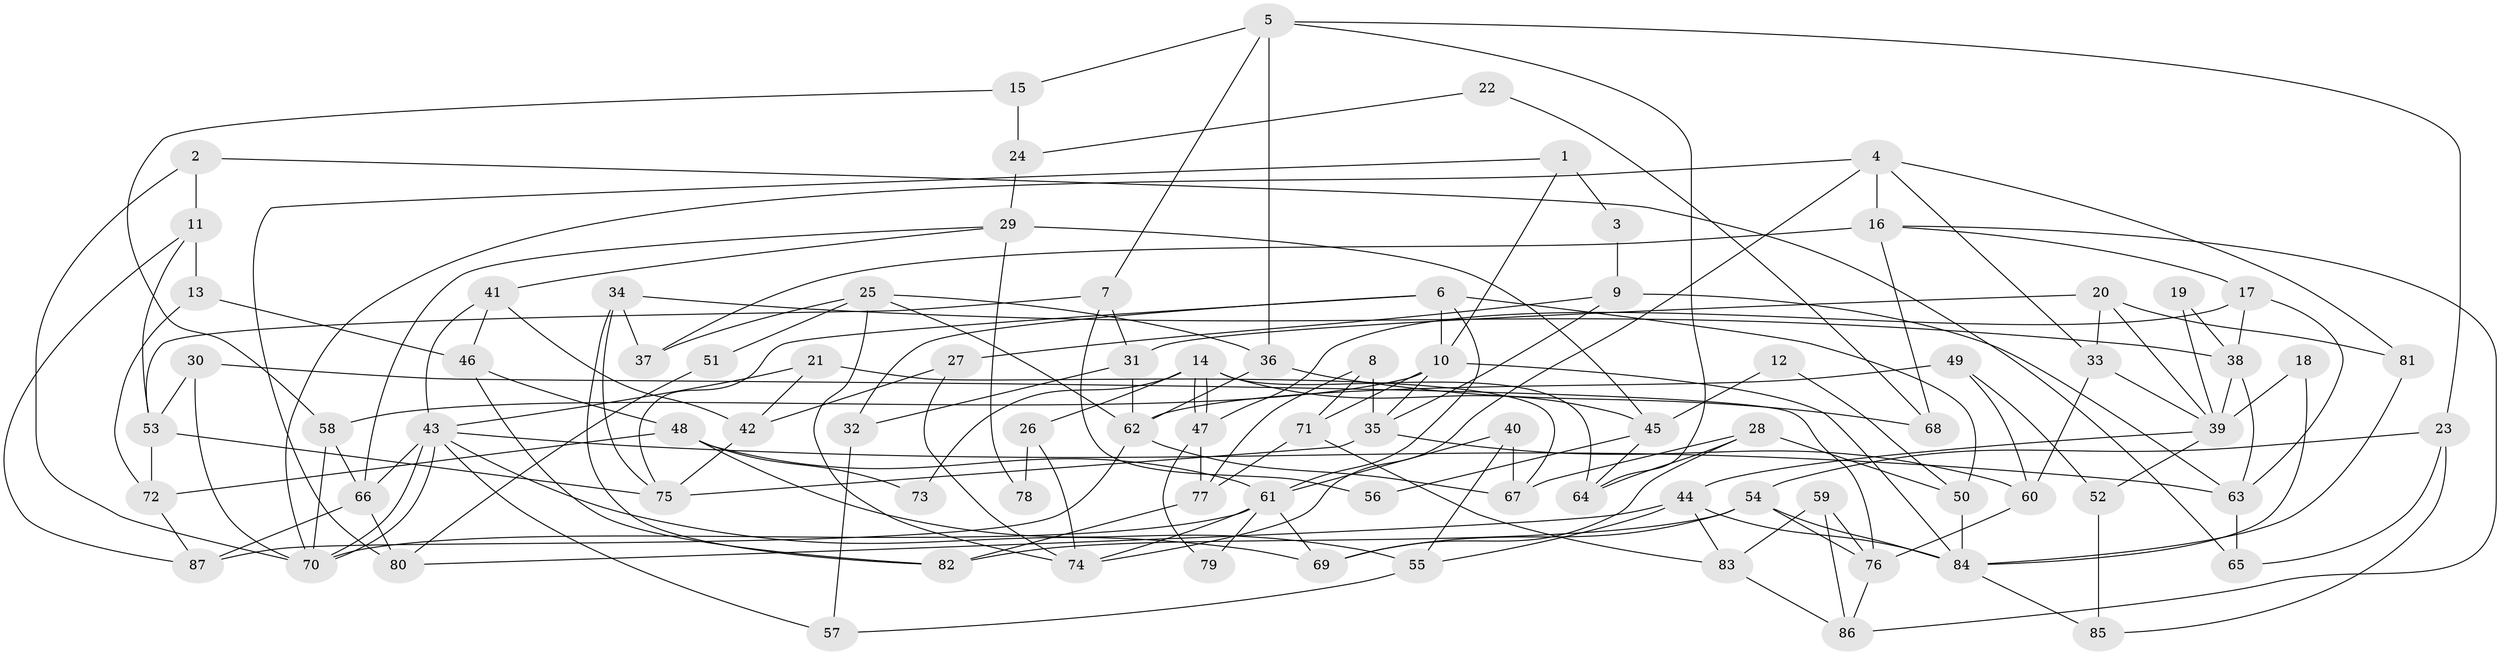 // Generated by graph-tools (version 1.1) at 2025/01/03/09/25 03:01:58]
// undirected, 87 vertices, 174 edges
graph export_dot {
graph [start="1"]
  node [color=gray90,style=filled];
  1;
  2;
  3;
  4;
  5;
  6;
  7;
  8;
  9;
  10;
  11;
  12;
  13;
  14;
  15;
  16;
  17;
  18;
  19;
  20;
  21;
  22;
  23;
  24;
  25;
  26;
  27;
  28;
  29;
  30;
  31;
  32;
  33;
  34;
  35;
  36;
  37;
  38;
  39;
  40;
  41;
  42;
  43;
  44;
  45;
  46;
  47;
  48;
  49;
  50;
  51;
  52;
  53;
  54;
  55;
  56;
  57;
  58;
  59;
  60;
  61;
  62;
  63;
  64;
  65;
  66;
  67;
  68;
  69;
  70;
  71;
  72;
  73;
  74;
  75;
  76;
  77;
  78;
  79;
  80;
  81;
  82;
  83;
  84;
  85;
  86;
  87;
  1 -- 80;
  1 -- 10;
  1 -- 3;
  2 -- 65;
  2 -- 70;
  2 -- 11;
  3 -- 9;
  4 -- 16;
  4 -- 70;
  4 -- 33;
  4 -- 74;
  4 -- 81;
  5 -- 23;
  5 -- 7;
  5 -- 15;
  5 -- 36;
  5 -- 64;
  6 -- 50;
  6 -- 10;
  6 -- 32;
  6 -- 61;
  6 -- 75;
  7 -- 53;
  7 -- 31;
  7 -- 56;
  8 -- 71;
  8 -- 35;
  8 -- 77;
  9 -- 27;
  9 -- 35;
  9 -- 63;
  10 -- 35;
  10 -- 84;
  10 -- 58;
  10 -- 71;
  11 -- 13;
  11 -- 53;
  11 -- 87;
  12 -- 45;
  12 -- 50;
  13 -- 46;
  13 -- 72;
  14 -- 47;
  14 -- 47;
  14 -- 64;
  14 -- 26;
  14 -- 45;
  14 -- 73;
  15 -- 58;
  15 -- 24;
  16 -- 37;
  16 -- 17;
  16 -- 68;
  16 -- 86;
  17 -- 63;
  17 -- 47;
  17 -- 38;
  18 -- 39;
  18 -- 84;
  19 -- 39;
  19 -- 38;
  20 -- 39;
  20 -- 33;
  20 -- 31;
  20 -- 81;
  21 -- 67;
  21 -- 43;
  21 -- 42;
  22 -- 24;
  22 -- 68;
  23 -- 85;
  23 -- 54;
  23 -- 65;
  24 -- 29;
  25 -- 74;
  25 -- 62;
  25 -- 36;
  25 -- 37;
  25 -- 51;
  26 -- 74;
  26 -- 78;
  27 -- 74;
  27 -- 42;
  28 -- 69;
  28 -- 64;
  28 -- 50;
  28 -- 67;
  29 -- 41;
  29 -- 66;
  29 -- 45;
  29 -- 78;
  30 -- 70;
  30 -- 76;
  30 -- 53;
  31 -- 62;
  31 -- 32;
  32 -- 57;
  33 -- 39;
  33 -- 60;
  34 -- 38;
  34 -- 75;
  34 -- 37;
  34 -- 82;
  35 -- 75;
  35 -- 60;
  36 -- 62;
  36 -- 68;
  38 -- 63;
  38 -- 39;
  39 -- 44;
  39 -- 52;
  40 -- 55;
  40 -- 67;
  40 -- 61;
  41 -- 43;
  41 -- 42;
  41 -- 46;
  42 -- 75;
  43 -- 66;
  43 -- 70;
  43 -- 70;
  43 -- 57;
  43 -- 63;
  43 -- 69;
  44 -- 55;
  44 -- 84;
  44 -- 80;
  44 -- 83;
  45 -- 56;
  45 -- 64;
  46 -- 82;
  46 -- 48;
  47 -- 77;
  47 -- 79;
  48 -- 61;
  48 -- 55;
  48 -- 72;
  48 -- 73;
  49 -- 62;
  49 -- 60;
  49 -- 52;
  50 -- 84;
  51 -- 80;
  52 -- 85;
  53 -- 72;
  53 -- 75;
  54 -- 69;
  54 -- 76;
  54 -- 82;
  54 -- 84;
  55 -- 57;
  58 -- 70;
  58 -- 66;
  59 -- 86;
  59 -- 83;
  59 -- 76;
  60 -- 76;
  61 -- 69;
  61 -- 70;
  61 -- 74;
  61 -- 79;
  62 -- 87;
  62 -- 67;
  63 -- 65;
  66 -- 87;
  66 -- 80;
  71 -- 77;
  71 -- 83;
  72 -- 87;
  76 -- 86;
  77 -- 82;
  81 -- 84;
  83 -- 86;
  84 -- 85;
}
